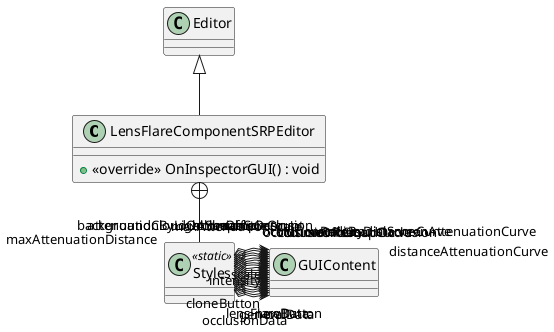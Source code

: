 @startuml
class LensFlareComponentSRPEditor {
    + <<override>> OnInspectorGUI() : void
}
class Styles <<static>> {
}
Editor <|-- LensFlareComponentSRPEditor
LensFlareComponentSRPEditor +-- Styles
Styles o-> "generalData" GUIContent
Styles o-> "occlusionData" GUIContent
Styles o-> "lensFlareData" GUIContent
Styles o-> "newButton" GUIContent
Styles o-> "cloneButton" GUIContent
Styles o-> "intensity" GUIContent
Styles o-> "scale" GUIContent
Styles o-> "maxAttenuationDistance" GUIContent
Styles o-> "distanceAttenuationCurve" GUIContent
Styles o-> "maxAttenuationScale" GUIContent
Styles o-> "scaleByDistanceCurve" GUIContent
Styles o-> "attenuationByLightShape" GUIContent
Styles o-> "radialScreenAttenuationCurve" GUIContent
Styles o-> "enableOcclusion" GUIContent
Styles o-> "backgroundCloudOcclusion" GUIContent
Styles o-> "occlusionRadius" GUIContent
Styles o-> "sampleCount" GUIContent
Styles o-> "occlusionOffset" GUIContent
Styles o-> "occlusionRemapCurve" GUIContent
Styles o-> "allowOffScreen" GUIContent
Styles o-> "volumetricCloudOcclusion" GUIContent
@enduml
